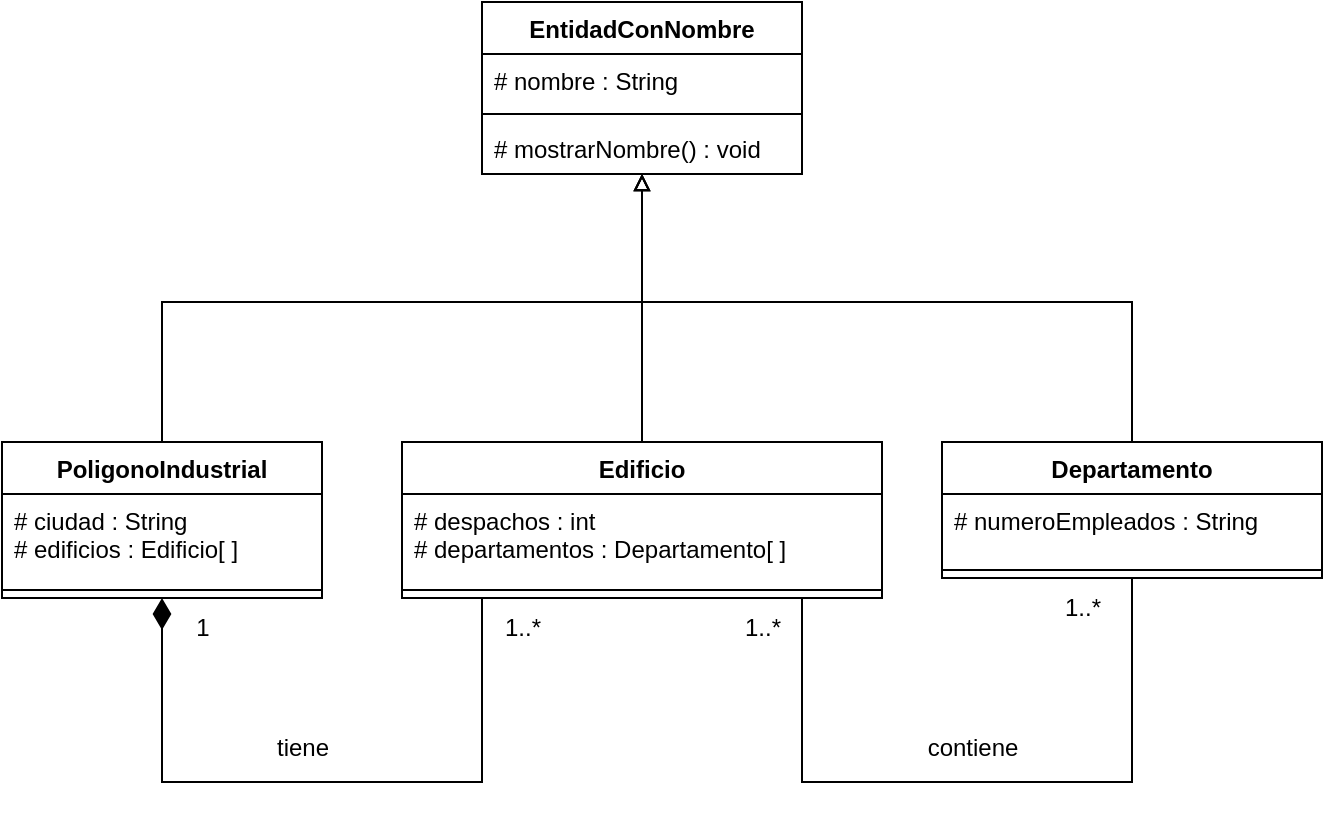 <mxfile version="23.1.5" type="device">
  <diagram name="Página-1" id="uwZHr8G1LPB-tQ-PlY2a">
    <mxGraphModel dx="1114" dy="653" grid="1" gridSize="10" guides="1" tooltips="1" connect="1" arrows="1" fold="1" page="1" pageScale="1" pageWidth="827" pageHeight="1169" math="0" shadow="0">
      <root>
        <mxCell id="0" />
        <mxCell id="1" parent="0" />
        <mxCell id="B8BXQAc4DHJJyGiQGTcE-5" value="EntidadConNombre" style="swimlane;fontStyle=1;align=center;verticalAlign=top;childLayout=stackLayout;horizontal=1;startSize=26;horizontalStack=0;resizeParent=1;resizeParentMax=0;resizeLast=0;collapsible=1;marginBottom=0;whiteSpace=wrap;html=1;" parent="1" vertex="1">
          <mxGeometry x="290" y="330" width="160" height="86" as="geometry" />
        </mxCell>
        <mxCell id="B8BXQAc4DHJJyGiQGTcE-6" value="# nombre : String" style="text;strokeColor=none;fillColor=none;align=left;verticalAlign=top;spacingLeft=4;spacingRight=4;overflow=hidden;rotatable=0;points=[[0,0.5],[1,0.5]];portConstraint=eastwest;whiteSpace=wrap;html=1;" parent="B8BXQAc4DHJJyGiQGTcE-5" vertex="1">
          <mxGeometry y="26" width="160" height="26" as="geometry" />
        </mxCell>
        <mxCell id="B8BXQAc4DHJJyGiQGTcE-7" value="" style="line;strokeWidth=1;fillColor=none;align=left;verticalAlign=middle;spacingTop=-1;spacingLeft=3;spacingRight=3;rotatable=0;labelPosition=right;points=[];portConstraint=eastwest;strokeColor=inherit;" parent="B8BXQAc4DHJJyGiQGTcE-5" vertex="1">
          <mxGeometry y="52" width="160" height="8" as="geometry" />
        </mxCell>
        <mxCell id="B8BXQAc4DHJJyGiQGTcE-8" value="# mostrarNombre() : void" style="text;strokeColor=none;fillColor=none;align=left;verticalAlign=top;spacingLeft=4;spacingRight=4;overflow=hidden;rotatable=0;points=[[0,0.5],[1,0.5]];portConstraint=eastwest;whiteSpace=wrap;html=1;" parent="B8BXQAc4DHJJyGiQGTcE-5" vertex="1">
          <mxGeometry y="60" width="160" height="26" as="geometry" />
        </mxCell>
        <mxCell id="B8BXQAc4DHJJyGiQGTcE-21" style="edgeStyle=orthogonalEdgeStyle;rounded=0;orthogonalLoop=1;jettySize=auto;html=1;endArrow=block;endFill=0;" parent="1" source="B8BXQAc4DHJJyGiQGTcE-9" target="B8BXQAc4DHJJyGiQGTcE-5" edge="1">
          <mxGeometry relative="1" as="geometry">
            <Array as="points">
              <mxPoint x="130" y="480" />
              <mxPoint x="370" y="480" />
            </Array>
          </mxGeometry>
        </mxCell>
        <mxCell id="B8BXQAc4DHJJyGiQGTcE-9" value="PoligonoIndustrial" style="swimlane;fontStyle=1;align=center;verticalAlign=top;childLayout=stackLayout;horizontal=1;startSize=26;horizontalStack=0;resizeParent=1;resizeParentMax=0;resizeLast=0;collapsible=1;marginBottom=0;whiteSpace=wrap;html=1;" parent="1" vertex="1">
          <mxGeometry x="50" y="550" width="160" height="78" as="geometry" />
        </mxCell>
        <mxCell id="B8BXQAc4DHJJyGiQGTcE-10" value="# ciudad : String&lt;br&gt;# edificios : Edificio[ ]" style="text;strokeColor=none;fillColor=none;align=left;verticalAlign=top;spacingLeft=4;spacingRight=4;overflow=hidden;rotatable=0;points=[[0,0.5],[1,0.5]];portConstraint=eastwest;whiteSpace=wrap;html=1;" parent="B8BXQAc4DHJJyGiQGTcE-9" vertex="1">
          <mxGeometry y="26" width="160" height="44" as="geometry" />
        </mxCell>
        <mxCell id="B8BXQAc4DHJJyGiQGTcE-11" value="" style="line;strokeWidth=1;fillColor=none;align=left;verticalAlign=middle;spacingTop=-1;spacingLeft=3;spacingRight=3;rotatable=0;labelPosition=right;points=[];portConstraint=eastwest;strokeColor=inherit;" parent="B8BXQAc4DHJJyGiQGTcE-9" vertex="1">
          <mxGeometry y="70" width="160" height="8" as="geometry" />
        </mxCell>
        <mxCell id="B8BXQAc4DHJJyGiQGTcE-22" style="edgeStyle=orthogonalEdgeStyle;rounded=0;orthogonalLoop=1;jettySize=auto;html=1;endArrow=block;endFill=0;" parent="1" source="B8BXQAc4DHJJyGiQGTcE-13" target="B8BXQAc4DHJJyGiQGTcE-5" edge="1">
          <mxGeometry relative="1" as="geometry" />
        </mxCell>
        <mxCell id="B8BXQAc4DHJJyGiQGTcE-24" style="edgeStyle=orthogonalEdgeStyle;rounded=0;orthogonalLoop=1;jettySize=auto;html=1;endArrow=none;endFill=0;startSize=9;endSize=15;" parent="1" source="B8BXQAc4DHJJyGiQGTcE-17" target="B8BXQAc4DHJJyGiQGTcE-13" edge="1">
          <mxGeometry relative="1" as="geometry">
            <Array as="points">
              <mxPoint x="615" y="720" />
              <mxPoint x="450" y="720" />
            </Array>
          </mxGeometry>
        </mxCell>
        <mxCell id="B8BXQAc4DHJJyGiQGTcE-28" style="edgeStyle=orthogonalEdgeStyle;rounded=0;orthogonalLoop=1;jettySize=auto;html=1;endArrow=diamondThin;endFill=1;endSize=13;" parent="1" source="B8BXQAc4DHJJyGiQGTcE-13" target="B8BXQAc4DHJJyGiQGTcE-9" edge="1">
          <mxGeometry relative="1" as="geometry">
            <Array as="points">
              <mxPoint x="290" y="720" />
              <mxPoint x="130" y="720" />
            </Array>
          </mxGeometry>
        </mxCell>
        <mxCell id="B8BXQAc4DHJJyGiQGTcE-13" value="Edificio" style="swimlane;fontStyle=1;align=center;verticalAlign=top;childLayout=stackLayout;horizontal=1;startSize=26;horizontalStack=0;resizeParent=1;resizeParentMax=0;resizeLast=0;collapsible=1;marginBottom=0;whiteSpace=wrap;html=1;" parent="1" vertex="1">
          <mxGeometry x="250" y="550" width="240" height="78" as="geometry" />
        </mxCell>
        <mxCell id="B8BXQAc4DHJJyGiQGTcE-14" value="# despachos : int&lt;br&gt;# departamentos : Departamento[ ]" style="text;strokeColor=none;fillColor=none;align=left;verticalAlign=top;spacingLeft=4;spacingRight=4;overflow=hidden;rotatable=0;points=[[0,0.5],[1,0.5]];portConstraint=eastwest;whiteSpace=wrap;html=1;" parent="B8BXQAc4DHJJyGiQGTcE-13" vertex="1">
          <mxGeometry y="26" width="240" height="44" as="geometry" />
        </mxCell>
        <mxCell id="B8BXQAc4DHJJyGiQGTcE-15" value="" style="line;strokeWidth=1;fillColor=none;align=left;verticalAlign=middle;spacingTop=-1;spacingLeft=3;spacingRight=3;rotatable=0;labelPosition=right;points=[];portConstraint=eastwest;strokeColor=inherit;" parent="B8BXQAc4DHJJyGiQGTcE-13" vertex="1">
          <mxGeometry y="70" width="240" height="8" as="geometry" />
        </mxCell>
        <mxCell id="B8BXQAc4DHJJyGiQGTcE-23" style="edgeStyle=orthogonalEdgeStyle;rounded=0;orthogonalLoop=1;jettySize=auto;html=1;endArrow=block;endFill=0;" parent="1" source="B8BXQAc4DHJJyGiQGTcE-17" target="B8BXQAc4DHJJyGiQGTcE-5" edge="1">
          <mxGeometry relative="1" as="geometry">
            <Array as="points">
              <mxPoint x="615" y="480" />
              <mxPoint x="370" y="480" />
            </Array>
          </mxGeometry>
        </mxCell>
        <mxCell id="B8BXQAc4DHJJyGiQGTcE-17" value="Departamento" style="swimlane;fontStyle=1;align=center;verticalAlign=top;childLayout=stackLayout;horizontal=1;startSize=26;horizontalStack=0;resizeParent=1;resizeParentMax=0;resizeLast=0;collapsible=1;marginBottom=0;whiteSpace=wrap;html=1;" parent="1" vertex="1">
          <mxGeometry x="520" y="550" width="190" height="68" as="geometry" />
        </mxCell>
        <mxCell id="B8BXQAc4DHJJyGiQGTcE-18" value="# numeroEmpleados : String" style="text;strokeColor=none;fillColor=none;align=left;verticalAlign=top;spacingLeft=4;spacingRight=4;overflow=hidden;rotatable=0;points=[[0,0.5],[1,0.5]];portConstraint=eastwest;whiteSpace=wrap;html=1;" parent="B8BXQAc4DHJJyGiQGTcE-17" vertex="1">
          <mxGeometry y="26" width="190" height="34" as="geometry" />
        </mxCell>
        <mxCell id="B8BXQAc4DHJJyGiQGTcE-19" value="" style="line;strokeWidth=1;fillColor=none;align=left;verticalAlign=middle;spacingTop=-1;spacingLeft=3;spacingRight=3;rotatable=0;labelPosition=right;points=[];portConstraint=eastwest;strokeColor=inherit;" parent="B8BXQAc4DHJJyGiQGTcE-17" vertex="1">
          <mxGeometry y="60" width="190" height="8" as="geometry" />
        </mxCell>
        <mxCell id="B8BXQAc4DHJJyGiQGTcE-25" value="contiene" style="text;html=1;align=center;verticalAlign=middle;resizable=0;points=[];autosize=1;strokeColor=none;fillColor=none;" parent="1" vertex="1">
          <mxGeometry x="500" y="688" width="70" height="30" as="geometry" />
        </mxCell>
        <mxCell id="B8BXQAc4DHJJyGiQGTcE-26" value="1..*" style="text;html=1;align=center;verticalAlign=middle;resizable=0;points=[];autosize=1;strokeColor=none;fillColor=none;" parent="1" vertex="1">
          <mxGeometry x="410" y="628" width="40" height="30" as="geometry" />
        </mxCell>
        <mxCell id="B8BXQAc4DHJJyGiQGTcE-27" value="1..*" style="text;html=1;align=center;verticalAlign=middle;resizable=0;points=[];autosize=1;strokeColor=none;fillColor=none;" parent="1" vertex="1">
          <mxGeometry x="570" y="618" width="40" height="30" as="geometry" />
        </mxCell>
        <mxCell id="B8BXQAc4DHJJyGiQGTcE-29" value="1..*" style="text;html=1;align=center;verticalAlign=middle;resizable=0;points=[];autosize=1;strokeColor=none;fillColor=none;" parent="1" vertex="1">
          <mxGeometry x="290" y="628" width="40" height="30" as="geometry" />
        </mxCell>
        <mxCell id="B8BXQAc4DHJJyGiQGTcE-30" value="1" style="text;html=1;align=center;verticalAlign=middle;resizable=0;points=[];autosize=1;strokeColor=none;fillColor=none;" parent="1" vertex="1">
          <mxGeometry x="135" y="628" width="30" height="30" as="geometry" />
        </mxCell>
        <mxCell id="B8BXQAc4DHJJyGiQGTcE-31" value="tiene" style="text;html=1;align=center;verticalAlign=middle;resizable=0;points=[];autosize=1;strokeColor=none;fillColor=none;" parent="1" vertex="1">
          <mxGeometry x="175" y="688" width="50" height="30" as="geometry" />
        </mxCell>
      </root>
    </mxGraphModel>
  </diagram>
</mxfile>

